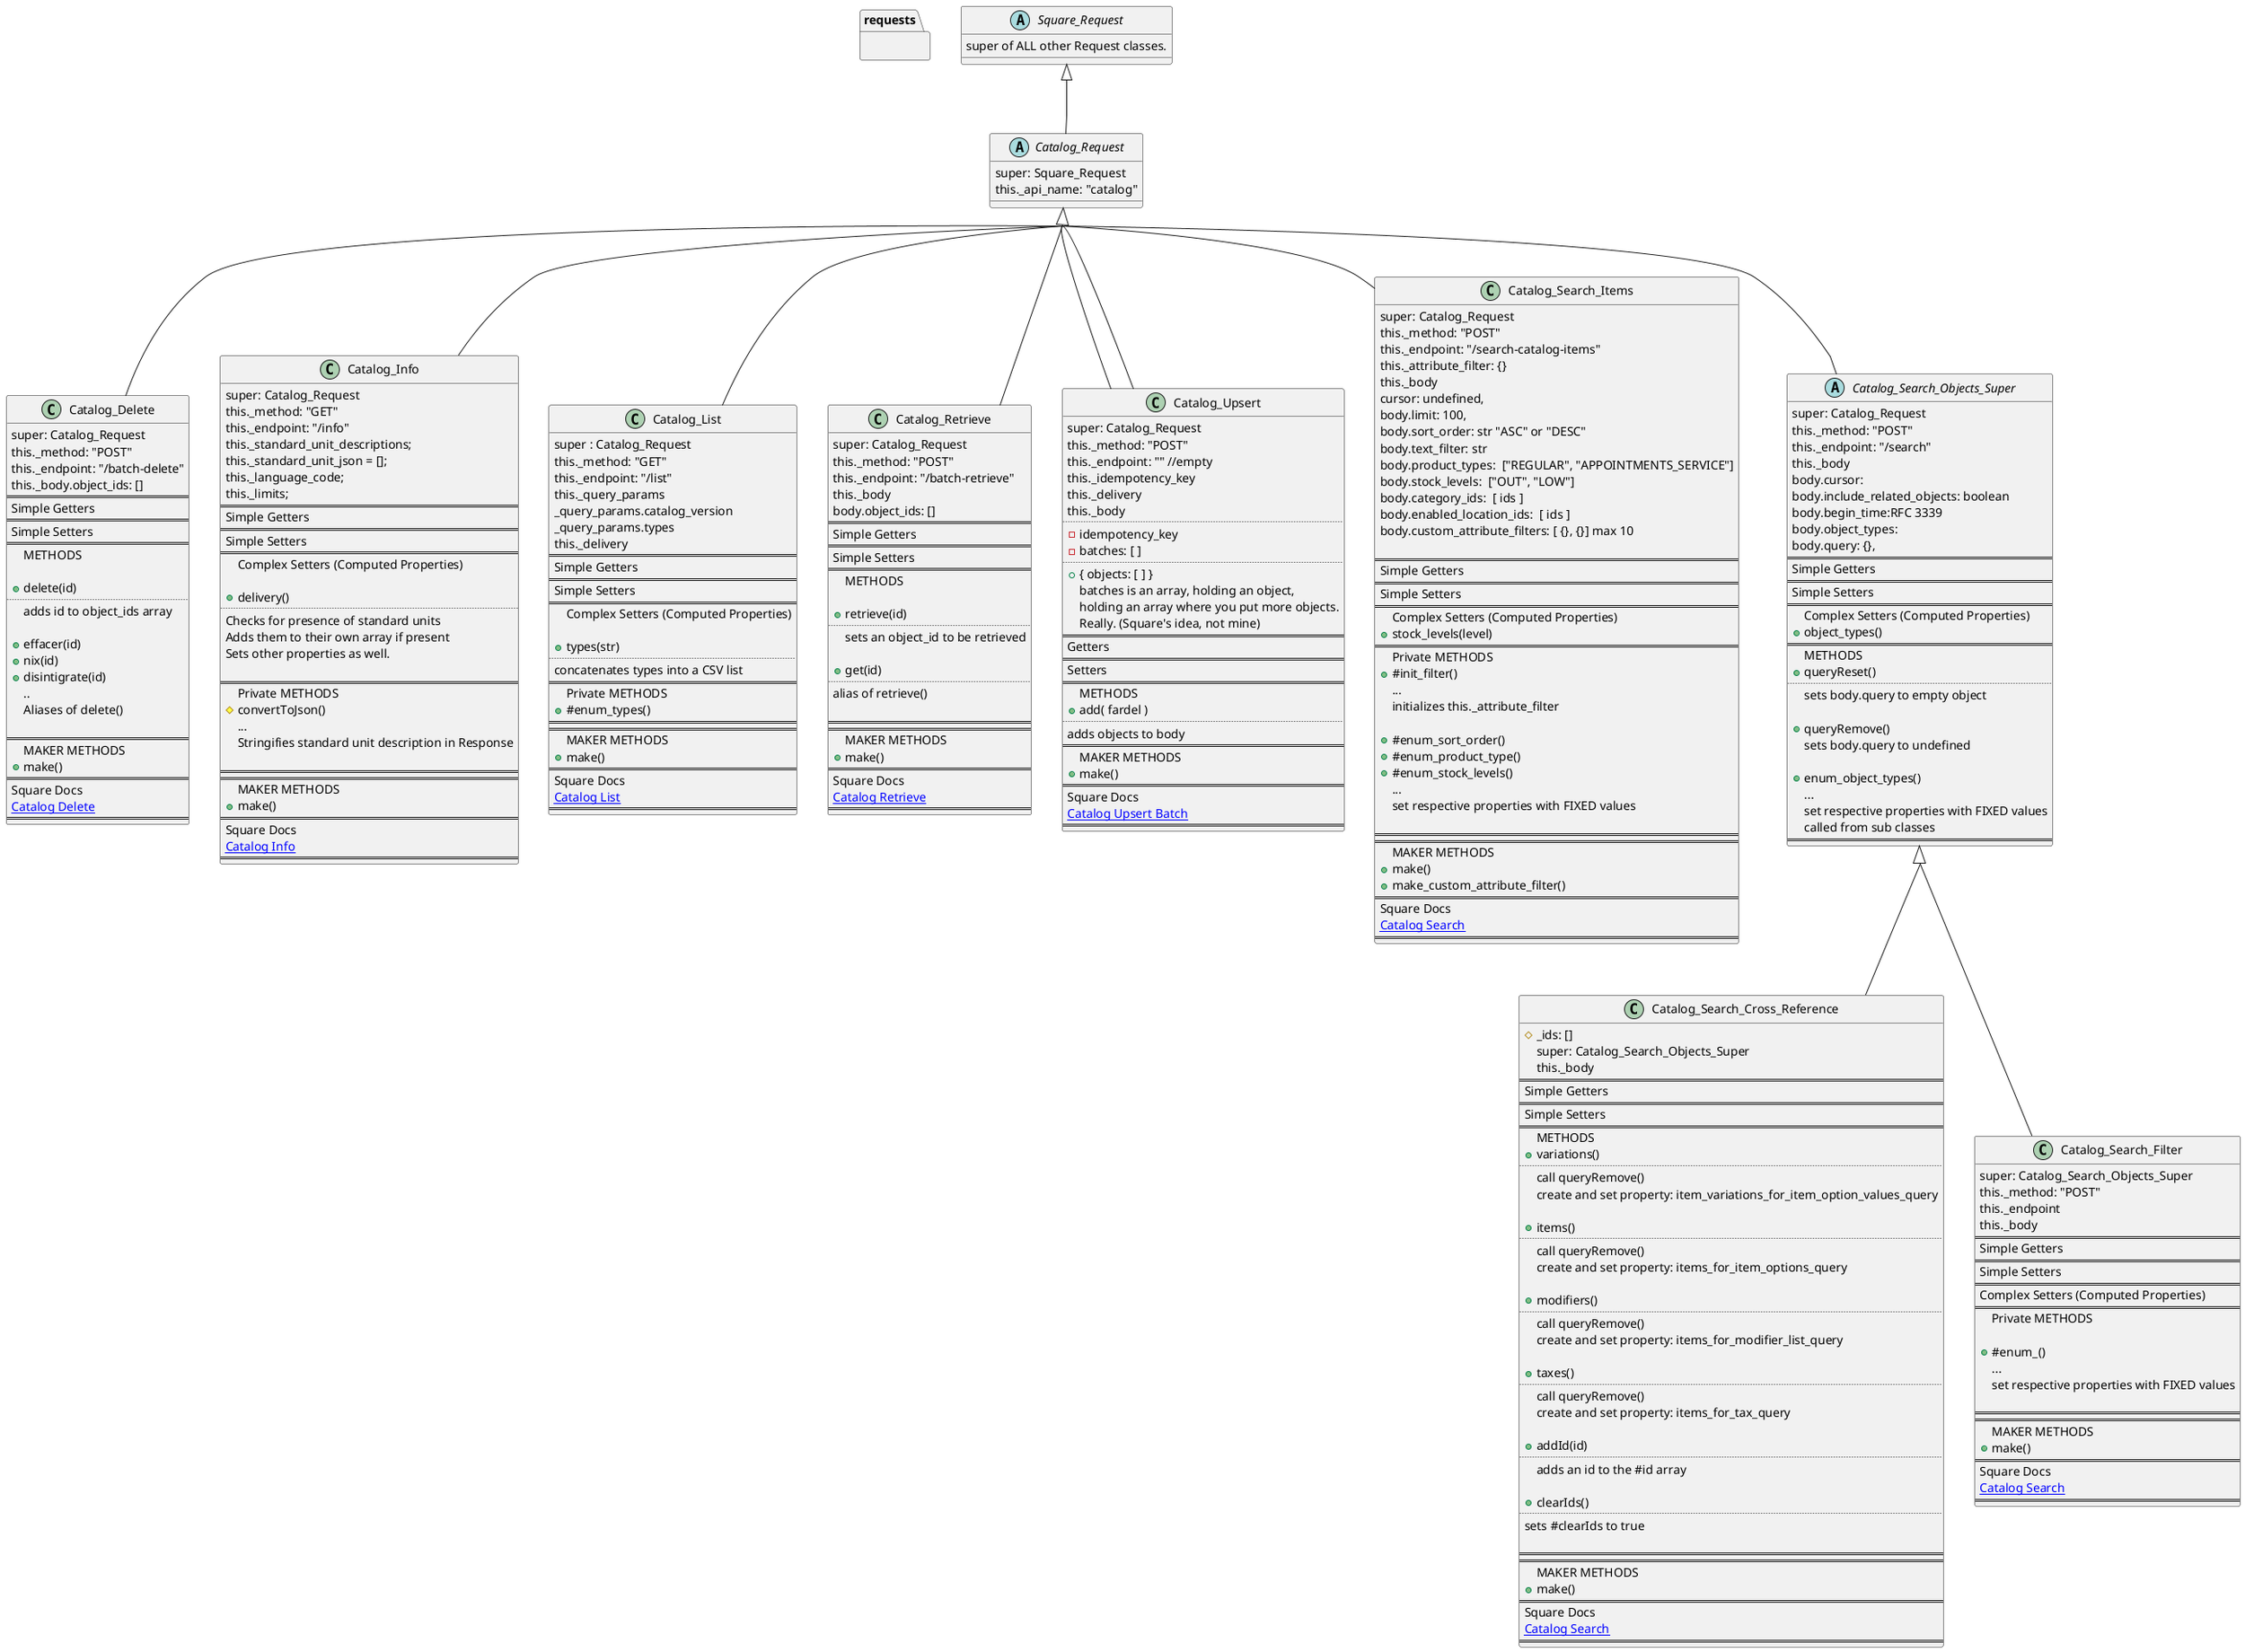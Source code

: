 @startuml
'https://plantuml.com/sequence-diagram
skinparam groupInheritance 2

namespace requests {
.Square_Request <|-- .Catalog_Request
.Catalog_Request <|-- .Catalog_Delete
.Catalog_Request <|-- .Catalog_Info
.Catalog_Request <|-- .Catalog_List
.Catalog_Request <|-- .Catalog_Retrieve
.Catalog_Request <|-- .Catalog_Upsert
.Catalog_Request <|-- .Catalog_Search_Items
.Catalog_Request <|-- .Catalog_Upsert
.Catalog_Request <|-- .Catalog_Search_Objects_Super
.Catalog_Search_Objects_Super <|-- .Catalog_Search_Cross_Reference
.Catalog_Search_Objects_Super <|-- .Catalog_Search_Filter
}
abstract class Square_Request{
super of ALL other Request classes.
}

abstract class Catalog_Request {
super: Square_Request
this._api_name: "catalog"
}

class Catalog_Delete {
super: Catalog_Request
this._method: "POST"
this._endpoint: "/batch-delete"
this._body.object_ids: []
==
Simple Getters
==
Simple Setters
==
METHODS

+delete(id)
..
adds id to object_ids array

+effacer(id)
+nix(id)
+disintigrate(id)
 ..
 Aliases of delete()

==
MAKER METHODS
+ make()
==
Square Docs
[[https://developer.squareup.com/reference/square/catalog-api/batch-delete-catalog-objects Catalog Delete]]
==
}

class Catalog_Info {
super: Catalog_Request
this._method: "GET"
this._endpoint: "/info"
this._standard_unit_descriptions;
this._standard_unit_json = [];
this._language_code;
this._limits;
==
Simple Getters
==
Simple Setters
==
Complex Setters (Computed Properties)

+ delivery()
..
Checks for presence of standard units
Adds them to their own array if present
Sets other properties as well.

==
Private METHODS
#convertToJson()
...
Stringifies standard unit description in Response

==
==
MAKER METHODS
+ make()
==
Square Docs
[[https://developer.squareup.com/reference/square/catalog-api/catalog-info Catalog Info]]
==
}


class Catalog_List {
super : Catalog_Request
this._method: "GET"
this._endpoint: "/list"
this._query_params
_query_params.catalog_version
_query_params.types
this._delivery
==
Simple Getters
==
Simple Setters
==
Complex Setters (Computed Properties)

+types(str)
..
concatenates types into a CSV list
==
Private METHODS
+#enum_types()
==
==
MAKER METHODS
+ make()
==
Square Docs
[[https://developer.squareup.com/reference/square/catalog-api/list-catalog Catalog List]]
==
}

class Catalog_Retrieve {
super: Catalog_Request
this._method: "POST"
this._endpoint: "/batch-retrieve"
this._body
body.object_ids: []
==
Simple Getters
==
Simple Setters
==
METHODS

+retrieve(id)
..
sets an object_id to be retrieved

+get(id)
..
alias of retrieve()

==
==
MAKER METHODS
+ make()
==
Square Docs
[[https://developer.squareup.com/reference/square/catalog-api/batch-retrieve-catalog-objects Catalog Retrieve]]
==
}

class Catalog_Search_Items{
super: Catalog_Request
this._method: "POST"
this._endpoint: "/search-catalog-items"
this._attribute_filter: {}
this._body
cursor: undefined,
body.limit: 100,
body.sort_order: str "ASC" or "DESC"
body.text_filter: str
body.product_types:  ["REGULAR", "APPOINTMENTS_SERVICE"]
body.stock_levels:  ["OUT", "LOW"]
body.category_ids:  [ ids ]
body.enabled_location_ids:  [ ids ]
body.custom_attribute_filters: [ {}, {}] max 10

==
Simple Getters
==
Simple Setters
==
Complex Setters (Computed Properties)
+ stock_levels(level)
==
Private METHODS
+#init_filter()
...
initializes this._attribute_filter

+#enum_sort_order()
+#enum_product_type()
+#enum_stock_levels()
...
set respective properties with FIXED values

==
==
MAKER METHODS
+ make()
+ make_custom_attribute_filter()
==
Square Docs
[[https://developer.squareup.com/reference/square/catalog-api/search-catalog-objects Catalog Search]]
==
}



class Catalog_Upsert {
super: Catalog_Request
this._method: "POST"
this._endpoint: "" //empty
this._idempotency_key
this._delivery
this._body
..
-idempotency_key
-batches: [ ]
..
+{ objects: [ ] }
batches is an array, holding an object,
holding an array where you put more objects.
Really. (Square's idea, not mine)
==
Getters
==
Setters
==
METHODS
+add( fardel )
..
adds objects to body
==
MAKER METHODS
+ make()
==
Square Docs
[[https://developer.squareup.com/reference/square/catalog-api/batch-upsert-catalog-objects Catalog Upsert Batch]]
==
}







abstract class Catalog_Search_Objects_Super {
super: Catalog_Request
this._method: "POST"
this._endpoint: "/search"
this._body
body.cursor:
body.include_related_objects: boolean
body.begin_time:RFC 3339
body.object_types:
body.query: {},
==
Simple Getters
==
Simple Setters
==
Complex Setters (Computed Properties)
+ object_types()
==
METHODS
+queryReset()
..
sets body.query to empty object

+queryRemove()
sets body.query to undefined

+enum_object_types()
...
set respective properties with FIXED values
called from sub classes
==
}

class Catalog_Search_Cross_Reference{
#_ids: []
super: Catalog_Search_Objects_Super
this._body
==
Simple Getters
==
Simple Setters
==
METHODS
+variations()
..
call queryRemove()
create and set property: item_variations_for_item_option_values_query

+items()
..
call queryRemove()
create and set property: items_for_item_options_query

+modifiers()
..
call queryRemove()
create and set property: items_for_modifier_list_query

+taxes()
..
call queryRemove()
create and set property: items_for_tax_query

+addId(id)
..
adds an id to the #id array

+clearIds()
..
sets #clearIds to true

==
==
MAKER METHODS
+ make()
==
Square Docs
[[https://developer.squareup.com/reference/square/catalog-api/search-catalog-objects Catalog Search]]
==
}


class Catalog_Search_Filter {
super: Catalog_Search_Objects_Super
this._method: "POST"
this._endpoint
this._body
==
Simple Getters
==
Simple Setters
==
Complex Setters (Computed Properties)
==
Private METHODS

+#enum_()
...
set respective properties with FIXED values

==
==
MAKER METHODS
+ make()
==
Square Docs
[[https://developer.squareup.com/reference/square/catalog-api/search-catalog-objects Catalog Search]]
==
}


@enduml